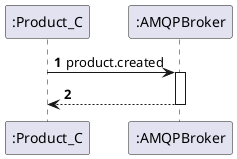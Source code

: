 @startuml
'https://plantuml.com/sequence-diagram

autoactivate on
autonumber

participant ":Product_C" as pro1
participant ":AMQPBroker" as pro

pro1 -> pro: product.created
pro --> pro1:
@enduml